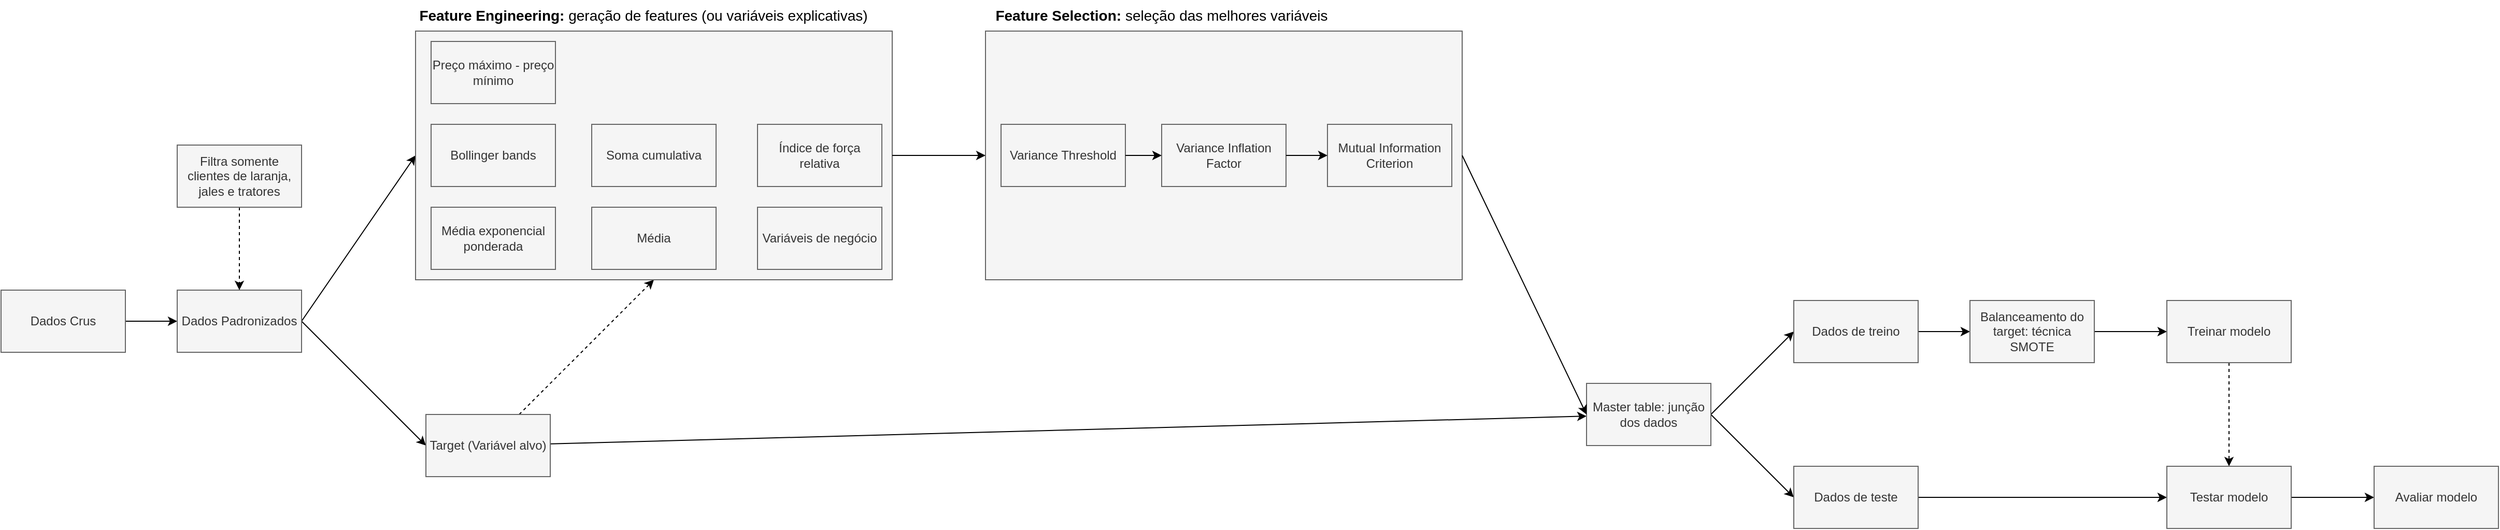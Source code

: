 <mxfile>
    <diagram id="lX5SAT6flCbtyRAhWGGB" name="Page-1">
        <mxGraphModel dx="650" dy="1669" grid="1" gridSize="10" guides="1" tooltips="1" connect="1" arrows="1" fold="1" page="1" pageScale="1" pageWidth="850" pageHeight="1100" background="#FFFFFF" math="0" shadow="0">
            <root>
                <mxCell id="0"/>
                <mxCell id="1" parent="0"/>
                <mxCell id="6" value="" style="edgeStyle=none;html=1;strokeColor=#000000;" edge="1" parent="1" source="4" target="5">
                    <mxGeometry relative="1" as="geometry"/>
                </mxCell>
                <mxCell id="4" value="Dados Crus" style="rounded=0;whiteSpace=wrap;html=1;fillColor=#f5f5f5;fontColor=#333333;strokeColor=#666666;" vertex="1" parent="1">
                    <mxGeometry x="70" y="210" width="120" height="60" as="geometry"/>
                </mxCell>
                <mxCell id="8" value="" style="edgeStyle=none;html=1;strokeColor=#000000;exitX=1;exitY=0.5;exitDx=0;exitDy=0;entryX=0;entryY=0.5;entryDx=0;entryDy=0;" edge="1" parent="1" source="5" target="19">
                    <mxGeometry relative="1" as="geometry">
                        <mxPoint x="460" y="150" as="targetPoint"/>
                    </mxGeometry>
                </mxCell>
                <mxCell id="10" value="" style="edgeStyle=none;html=1;strokeColor=#000000;exitX=1;exitY=0.5;exitDx=0;exitDy=0;entryX=0;entryY=0.5;entryDx=0;entryDy=0;" edge="1" parent="1" source="5" target="9">
                    <mxGeometry relative="1" as="geometry"/>
                </mxCell>
                <mxCell id="5" value="Dados Padronizados" style="rounded=0;whiteSpace=wrap;html=1;fillColor=#f5f5f5;fontColor=#333333;strokeColor=#666666;" vertex="1" parent="1">
                    <mxGeometry x="240" y="210" width="120" height="60" as="geometry"/>
                </mxCell>
                <mxCell id="51" style="edgeStyle=none;html=1;strokeColor=#000000;fontSize=14;fontColor=#000000;" edge="1" parent="1" source="9" target="49">
                    <mxGeometry relative="1" as="geometry"/>
                </mxCell>
                <mxCell id="70" style="edgeStyle=none;html=1;entryX=0.5;entryY=1;entryDx=0;entryDy=0;dashed=1;strokeColor=#000000;fontSize=14;fontColor=#000000;" edge="1" parent="1" source="9" target="19">
                    <mxGeometry relative="1" as="geometry"/>
                </mxCell>
                <mxCell id="9" value="Target (Variável alvo)" style="rounded=0;whiteSpace=wrap;html=1;fillColor=#f5f5f5;fontColor=#333333;strokeColor=#666666;" vertex="1" parent="1">
                    <mxGeometry x="480" y="330" width="120" height="60" as="geometry"/>
                </mxCell>
                <mxCell id="20" value="" style="group" vertex="1" connectable="0" parent="1">
                    <mxGeometry x="470" y="-40" width="460" height="240" as="geometry"/>
                </mxCell>
                <mxCell id="19" value="" style="rounded=0;whiteSpace=wrap;html=1;fillColor=#f5f5f5;fontColor=#333333;strokeColor=#666666;" vertex="1" parent="20">
                    <mxGeometry width="460" height="240" as="geometry"/>
                </mxCell>
                <mxCell id="11" value="Média exponencial ponderada" style="rounded=0;whiteSpace=wrap;html=1;fillColor=#f5f5f5;fontColor=#333333;strokeColor=#666666;" vertex="1" parent="20">
                    <mxGeometry x="15" y="170" width="120" height="60" as="geometry"/>
                </mxCell>
                <mxCell id="13" value="Média" style="rounded=0;whiteSpace=wrap;html=1;fillColor=#f5f5f5;fontColor=#333333;strokeColor=#666666;" vertex="1" parent="20">
                    <mxGeometry x="170" y="170" width="120" height="60" as="geometry"/>
                </mxCell>
                <mxCell id="14" value="Variáveis de negócio" style="rounded=0;whiteSpace=wrap;html=1;fillColor=#f5f5f5;fontColor=#333333;strokeColor=#666666;" vertex="1" parent="20">
                    <mxGeometry x="330" y="170" width="120" height="60" as="geometry"/>
                </mxCell>
                <mxCell id="15" value="Soma cumulativa" style="rounded=0;whiteSpace=wrap;html=1;fillColor=#f5f5f5;fontColor=#333333;strokeColor=#666666;" vertex="1" parent="20">
                    <mxGeometry x="170" y="90" width="120" height="60" as="geometry"/>
                </mxCell>
                <mxCell id="16" value="Bollinger bands" style="rounded=0;whiteSpace=wrap;html=1;fillColor=#f5f5f5;fontColor=#333333;strokeColor=#666666;" vertex="1" parent="20">
                    <mxGeometry x="15" y="90" width="120" height="60" as="geometry"/>
                </mxCell>
                <mxCell id="17" value="Índice de força relativa" style="rounded=0;whiteSpace=wrap;html=1;fillColor=#f5f5f5;fontColor=#333333;strokeColor=#666666;" vertex="1" parent="20">
                    <mxGeometry x="330" y="90" width="120" height="60" as="geometry"/>
                </mxCell>
                <mxCell id="18" value="Preço máximo - preço mínimo" style="rounded=0;whiteSpace=wrap;html=1;fillColor=#f5f5f5;fontColor=#333333;strokeColor=#666666;" vertex="1" parent="20">
                    <mxGeometry x="15" y="10" width="120" height="60" as="geometry"/>
                </mxCell>
                <mxCell id="21" value="Feature Engineering:&lt;span style=&quot;font-weight: normal;&quot;&gt; geração de features (ou variáveis explicativas)&lt;/span&gt;" style="text;html=1;align=center;verticalAlign=middle;whiteSpace=wrap;rounded=0;fontColor=#000000;fontStyle=1;fontSize=14;" vertex="1" parent="1">
                    <mxGeometry x="470" y="-70" width="440" height="30" as="geometry"/>
                </mxCell>
                <mxCell id="32" value="" style="group" vertex="1" connectable="0" parent="1">
                    <mxGeometry x="1020" y="-40" width="460" height="240" as="geometry"/>
                </mxCell>
                <mxCell id="48" value="" style="group" vertex="1" connectable="0" parent="32">
                    <mxGeometry width="460" height="240" as="geometry"/>
                </mxCell>
                <mxCell id="33" value="" style="rounded=0;whiteSpace=wrap;html=1;fillColor=#f5f5f5;fontColor=#333333;strokeColor=#666666;" vertex="1" parent="48">
                    <mxGeometry width="460" height="240" as="geometry"/>
                </mxCell>
                <mxCell id="37" value="Variance Inflation Factor" style="rounded=0;whiteSpace=wrap;html=1;fillColor=#f5f5f5;fontColor=#333333;strokeColor=#666666;" vertex="1" parent="48">
                    <mxGeometry x="170" y="90" width="120" height="60" as="geometry"/>
                </mxCell>
                <mxCell id="39" value="Mutual Information Criterion" style="rounded=0;whiteSpace=wrap;html=1;fillColor=#f5f5f5;fontColor=#333333;strokeColor=#666666;" vertex="1" parent="48">
                    <mxGeometry x="330" y="90" width="120" height="60" as="geometry"/>
                </mxCell>
                <mxCell id="40" value="Variance Threshold" style="rounded=0;whiteSpace=wrap;html=1;fillColor=#f5f5f5;fontColor=#333333;strokeColor=#666666;" vertex="1" parent="48">
                    <mxGeometry x="15" y="90" width="120" height="60" as="geometry"/>
                </mxCell>
                <mxCell id="43" style="edgeStyle=none;html=1;strokeColor=#000000;fontSize=14;fontColor=#000000;" edge="1" parent="48" source="37" target="39">
                    <mxGeometry relative="1" as="geometry"/>
                </mxCell>
                <mxCell id="42" style="edgeStyle=none;html=1;entryX=0;entryY=0.5;entryDx=0;entryDy=0;strokeColor=#000000;fontSize=14;fontColor=#000000;exitX=1;exitY=0.5;exitDx=0;exitDy=0;" edge="1" parent="48" source="40" target="37">
                    <mxGeometry relative="1" as="geometry"/>
                </mxCell>
                <mxCell id="41" value="Feature Selection:&lt;span style=&quot;font-weight: normal;&quot;&gt; seleção das melhores variáveis&lt;/span&gt;" style="text;html=1;align=center;verticalAlign=middle;whiteSpace=wrap;rounded=0;fontColor=#000000;fontStyle=1;fontSize=14;" vertex="1" parent="1">
                    <mxGeometry x="1020" y="-70" width="340" height="30" as="geometry"/>
                </mxCell>
                <mxCell id="44" style="edgeStyle=none;html=1;strokeColor=#000000;fontSize=14;fontColor=#000000;" edge="1" parent="1" source="19" target="33">
                    <mxGeometry relative="1" as="geometry"/>
                </mxCell>
                <mxCell id="53" value="" style="edgeStyle=none;html=1;strokeColor=#000000;fontSize=14;fontColor=#000000;exitX=1;exitY=0.5;exitDx=0;exitDy=0;entryX=0;entryY=0.5;entryDx=0;entryDy=0;" edge="1" parent="1" source="49" target="52">
                    <mxGeometry relative="1" as="geometry"/>
                </mxCell>
                <mxCell id="56" value="" style="edgeStyle=none;html=1;strokeColor=#000000;fontSize=14;fontColor=#000000;exitX=1;exitY=0.5;exitDx=0;exitDy=0;entryX=0;entryY=0.5;entryDx=0;entryDy=0;" edge="1" parent="1" source="49" target="55">
                    <mxGeometry relative="1" as="geometry"/>
                </mxCell>
                <mxCell id="49" value="Master table: junção dos dados" style="rounded=0;whiteSpace=wrap;html=1;fillColor=#f5f5f5;fontColor=#333333;strokeColor=#666666;" vertex="1" parent="1">
                    <mxGeometry x="1600" y="300" width="120" height="60" as="geometry"/>
                </mxCell>
                <mxCell id="50" style="edgeStyle=none;html=1;entryX=0;entryY=0.5;entryDx=0;entryDy=0;strokeColor=#000000;fontSize=14;fontColor=#000000;exitX=1;exitY=0.5;exitDx=0;exitDy=0;" edge="1" parent="1" source="33" target="49">
                    <mxGeometry relative="1" as="geometry"/>
                </mxCell>
                <mxCell id="58" value="" style="edgeStyle=none;html=1;strokeColor=#000000;fontSize=14;fontColor=#000000;" edge="1" parent="1" source="52" target="57">
                    <mxGeometry relative="1" as="geometry"/>
                </mxCell>
                <mxCell id="52" value="Dados de treino" style="rounded=0;whiteSpace=wrap;html=1;fillColor=#f5f5f5;fontColor=#333333;strokeColor=#666666;" vertex="1" parent="1">
                    <mxGeometry x="1800" y="220" width="120" height="60" as="geometry"/>
                </mxCell>
                <mxCell id="63" value="" style="edgeStyle=none;html=1;strokeColor=#000000;fontSize=14;fontColor=#000000;" edge="1" parent="1" source="55" target="62">
                    <mxGeometry relative="1" as="geometry"/>
                </mxCell>
                <mxCell id="55" value="Dados de teste" style="rounded=0;whiteSpace=wrap;html=1;fillColor=#f5f5f5;fontColor=#333333;strokeColor=#666666;" vertex="1" parent="1">
                    <mxGeometry x="1800" y="380" width="120" height="60" as="geometry"/>
                </mxCell>
                <mxCell id="61" value="" style="edgeStyle=none;html=1;strokeColor=#000000;fontSize=14;fontColor=#000000;" edge="1" parent="1" source="57" target="60">
                    <mxGeometry relative="1" as="geometry"/>
                </mxCell>
                <mxCell id="57" value="Balanceamento do target: técnica SMOTE" style="rounded=0;whiteSpace=wrap;html=1;fillColor=#f5f5f5;fontColor=#333333;strokeColor=#666666;" vertex="1" parent="1">
                    <mxGeometry x="1970" y="220" width="120" height="60" as="geometry"/>
                </mxCell>
                <mxCell id="64" style="edgeStyle=none;html=1;entryX=0.5;entryY=0;entryDx=0;entryDy=0;strokeColor=#000000;fontSize=14;fontColor=#000000;dashed=1;" edge="1" parent="1" source="60" target="62">
                    <mxGeometry relative="1" as="geometry"/>
                </mxCell>
                <mxCell id="60" value="Treinar modelo" style="rounded=0;whiteSpace=wrap;html=1;fillColor=#f5f5f5;fontColor=#333333;strokeColor=#666666;" vertex="1" parent="1">
                    <mxGeometry x="2160" y="220" width="120" height="60" as="geometry"/>
                </mxCell>
                <mxCell id="66" value="" style="edgeStyle=none;html=1;strokeColor=#000000;fontSize=14;fontColor=#000000;" edge="1" parent="1" source="62" target="65">
                    <mxGeometry relative="1" as="geometry"/>
                </mxCell>
                <mxCell id="62" value="Testar modelo" style="rounded=0;whiteSpace=wrap;html=1;fillColor=#f5f5f5;fontColor=#333333;strokeColor=#666666;" vertex="1" parent="1">
                    <mxGeometry x="2160" y="380" width="120" height="60" as="geometry"/>
                </mxCell>
                <mxCell id="65" value="Avaliar modelo" style="rounded=0;whiteSpace=wrap;html=1;fillColor=#f5f5f5;fontColor=#333333;strokeColor=#666666;" vertex="1" parent="1">
                    <mxGeometry x="2360" y="380" width="120" height="60" as="geometry"/>
                </mxCell>
                <mxCell id="69" style="edgeStyle=none;html=1;entryX=0.5;entryY=0;entryDx=0;entryDy=0;strokeColor=#000000;fontSize=14;fontColor=#000000;dashed=1;" edge="1" parent="1" source="67" target="5">
                    <mxGeometry relative="1" as="geometry"/>
                </mxCell>
                <mxCell id="67" value="Filtra somente clientes de laranja, jales e tratores" style="rounded=0;whiteSpace=wrap;html=1;fillColor=#f5f5f5;fontColor=#333333;strokeColor=#666666;" vertex="1" parent="1">
                    <mxGeometry x="240" y="70" width="120" height="60" as="geometry"/>
                </mxCell>
            </root>
        </mxGraphModel>
    </diagram>
</mxfile>
